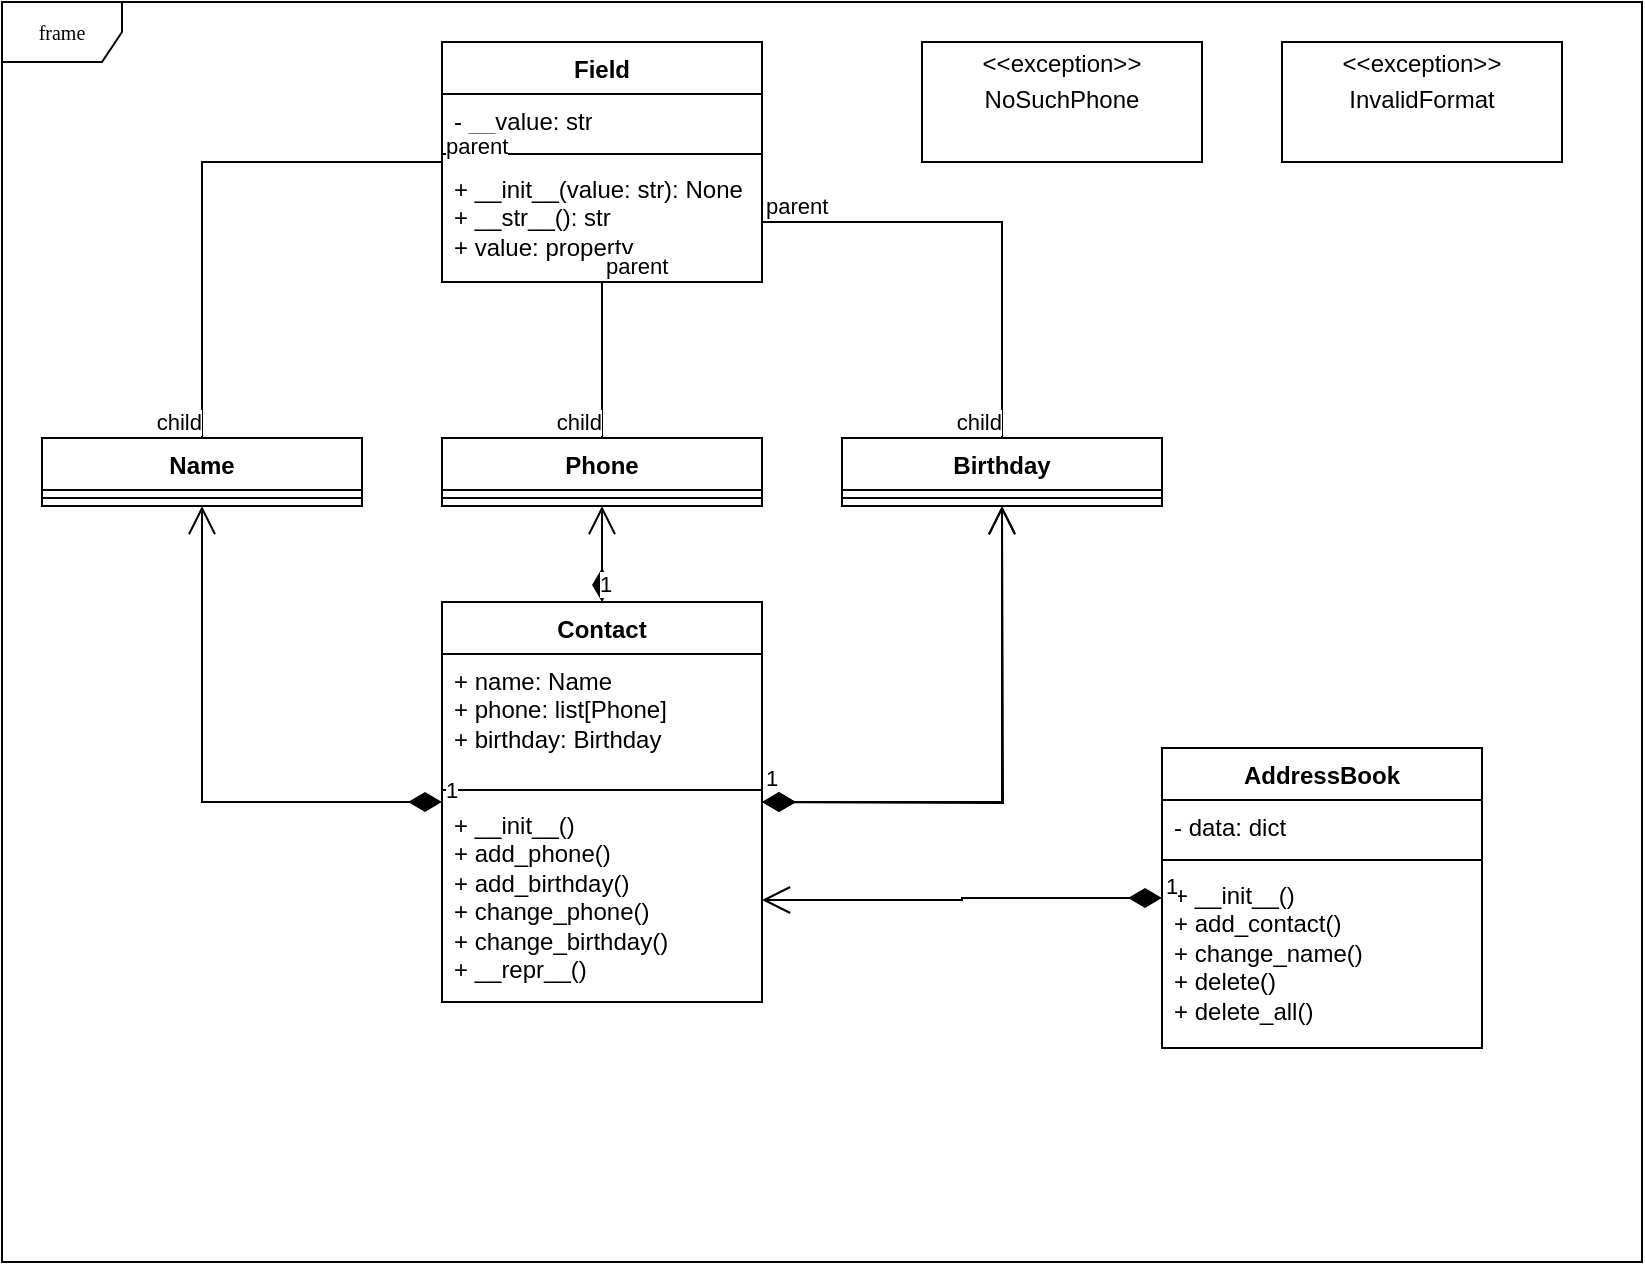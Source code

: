 <mxfile version="21.8.2" type="github">
  <diagram name="Page-1" id="c4acf3e9-155e-7222-9cf6-157b1a14988f">
    <mxGraphModel dx="844" dy="465" grid="1" gridSize="10" guides="1" tooltips="1" connect="1" arrows="1" fold="1" page="1" pageScale="1" pageWidth="850" pageHeight="1100" background="none" math="0" shadow="0">
      <root>
        <mxCell id="0" />
        <mxCell id="1" parent="0" />
        <mxCell id="17acba5748e5396b-1" value="frame" style="shape=umlFrame;whiteSpace=wrap;html=1;rounded=0;shadow=0;comic=0;labelBackgroundColor=none;strokeWidth=1;fontFamily=Verdana;fontSize=10;align=center;" parent="1" vertex="1">
          <mxGeometry x="20" y="20" width="820" height="630" as="geometry" />
        </mxCell>
        <mxCell id="5d2195bd80daf111-27" style="edgeStyle=orthogonalEdgeStyle;rounded=0;html=1;exitX=1;exitY=0.75;dashed=1;labelBackgroundColor=none;startFill=0;endArrow=open;endFill=0;endSize=10;fontFamily=Verdana;fontSize=10;" parent="1" source="5d2195bd80daf111-19" edge="1">
          <mxGeometry relative="1" as="geometry">
            <Array as="points">
              <mxPoint x="320" y="375" />
              <mxPoint x="320" y="440" />
            </Array>
            <mxPoint x="380" y="440.034" as="targetPoint" />
          </mxGeometry>
        </mxCell>
        <mxCell id="5d2195bd80daf111-28" style="edgeStyle=orthogonalEdgeStyle;rounded=0;html=1;dashed=1;labelBackgroundColor=none;startFill=0;endArrow=open;endFill=0;endSize=10;fontFamily=Verdana;fontSize=10;" parent="1" target="5d2195bd80daf111-14" edge="1">
          <mxGeometry relative="1" as="geometry">
            <Array as="points">
              <mxPoint x="320" y="490" />
              <mxPoint x="320" y="460" />
            </Array>
            <mxPoint x="250" y="490.034" as="sourcePoint" />
          </mxGeometry>
        </mxCell>
        <mxCell id="5d2195bd80daf111-29" style="edgeStyle=orthogonalEdgeStyle;rounded=0;html=1;dashed=1;labelBackgroundColor=none;startFill=0;endArrow=open;endFill=0;endSize=10;fontFamily=Verdana;fontSize=10;" parent="1" target="5d2195bd80daf111-13" edge="1">
          <mxGeometry relative="1" as="geometry">
            <mxPoint x="250" y="520" as="sourcePoint" />
          </mxGeometry>
        </mxCell>
        <mxCell id="AjHawUSxORkVCxMVcLUR-18" value="Field" style="swimlane;fontStyle=1;align=center;verticalAlign=top;childLayout=stackLayout;horizontal=1;startSize=26;horizontalStack=0;resizeParent=1;resizeParentMax=0;resizeLast=0;collapsible=1;marginBottom=0;whiteSpace=wrap;html=1;" vertex="1" parent="1">
          <mxGeometry x="240" y="40" width="160" height="120" as="geometry" />
        </mxCell>
        <mxCell id="AjHawUSxORkVCxMVcLUR-19" value="- __value: str" style="text;strokeColor=none;fillColor=none;align=left;verticalAlign=top;spacingLeft=4;spacingRight=4;overflow=hidden;rotatable=0;points=[[0,0.5],[1,0.5]];portConstraint=eastwest;whiteSpace=wrap;html=1;" vertex="1" parent="AjHawUSxORkVCxMVcLUR-18">
          <mxGeometry y="26" width="160" height="26" as="geometry" />
        </mxCell>
        <mxCell id="AjHawUSxORkVCxMVcLUR-20" value="" style="line;strokeWidth=1;fillColor=none;align=left;verticalAlign=middle;spacingTop=-1;spacingLeft=3;spacingRight=3;rotatable=0;labelPosition=right;points=[];portConstraint=eastwest;strokeColor=inherit;" vertex="1" parent="AjHawUSxORkVCxMVcLUR-18">
          <mxGeometry y="52" width="160" height="8" as="geometry" />
        </mxCell>
        <mxCell id="AjHawUSxORkVCxMVcLUR-21" value="&lt;div&gt;+ __init__(value: str): None&lt;/div&gt;&lt;div&gt;+ __str__(): str&lt;/div&gt;&lt;div&gt;+ value: property&lt;/div&gt;" style="text;strokeColor=none;fillColor=none;align=left;verticalAlign=top;spacingLeft=4;spacingRight=4;overflow=hidden;rotatable=0;points=[[0,0.5],[1,0.5]];portConstraint=eastwest;whiteSpace=wrap;html=1;" vertex="1" parent="AjHawUSxORkVCxMVcLUR-18">
          <mxGeometry y="60" width="160" height="60" as="geometry" />
        </mxCell>
        <mxCell id="AjHawUSxORkVCxMVcLUR-41" value="&lt;p style=&quot;margin:0px;margin-top:4px;text-align:center;&quot;&gt;&amp;lt;&amp;lt;exception&amp;gt;&amp;gt;&lt;br&gt;&lt;/p&gt;&lt;p style=&quot;margin:0px;margin-top:4px;text-align:center;&quot;&gt;NoSuchPhone&lt;/p&gt;" style="verticalAlign=top;align=left;overflow=fill;fontSize=12;fontFamily=Helvetica;html=1;whiteSpace=wrap;" vertex="1" parent="1">
          <mxGeometry x="480" y="40" width="140" height="60" as="geometry" />
        </mxCell>
        <mxCell id="AjHawUSxORkVCxMVcLUR-42" value="&lt;p style=&quot;margin:0px;margin-top:4px;text-align:center;&quot;&gt;&amp;lt;&amp;lt;exception&amp;gt;&amp;gt;&lt;br&gt;&lt;/p&gt;&lt;p style=&quot;margin:0px;margin-top:4px;text-align:center;&quot;&gt;InvalidFormat&lt;/p&gt;" style="verticalAlign=top;align=left;overflow=fill;fontSize=12;fontFamily=Helvetica;html=1;whiteSpace=wrap;" vertex="1" parent="1">
          <mxGeometry x="660" y="40" width="140" height="60" as="geometry" />
        </mxCell>
        <mxCell id="AjHawUSxORkVCxMVcLUR-43" value="Contact" style="swimlane;fontStyle=1;align=center;verticalAlign=top;childLayout=stackLayout;horizontal=1;startSize=26;horizontalStack=0;resizeParent=1;resizeParentMax=0;resizeLast=0;collapsible=1;marginBottom=0;whiteSpace=wrap;html=1;" vertex="1" parent="1">
          <mxGeometry x="240" y="320" width="160" height="200" as="geometry" />
        </mxCell>
        <mxCell id="AjHawUSxORkVCxMVcLUR-44" value="&lt;div&gt;+ name: Name&lt;/div&gt;&lt;div&gt;+ phone: list[Phone]&lt;/div&gt;&lt;div&gt;+ birthday: Birthday&lt;/div&gt;&lt;div&gt;&lt;/div&gt;" style="text;strokeColor=none;fillColor=none;align=left;verticalAlign=top;spacingLeft=4;spacingRight=4;overflow=hidden;rotatable=0;points=[[0,0.5],[1,0.5]];portConstraint=eastwest;whiteSpace=wrap;html=1;" vertex="1" parent="AjHawUSxORkVCxMVcLUR-43">
          <mxGeometry y="26" width="160" height="64" as="geometry" />
        </mxCell>
        <mxCell id="AjHawUSxORkVCxMVcLUR-45" value="" style="line;strokeWidth=1;fillColor=none;align=left;verticalAlign=middle;spacingTop=-1;spacingLeft=3;spacingRight=3;rotatable=0;labelPosition=right;points=[];portConstraint=eastwest;strokeColor=inherit;" vertex="1" parent="AjHawUSxORkVCxMVcLUR-43">
          <mxGeometry y="90" width="160" height="8" as="geometry" />
        </mxCell>
        <mxCell id="AjHawUSxORkVCxMVcLUR-46" value="&lt;div&gt;&lt;div&gt;+ __init__()&lt;/div&gt;&lt;div&gt;+ add_phone()&lt;/div&gt;&lt;div&gt;+ add_birthday()&lt;/div&gt;&lt;div&gt;+ change_phone()&lt;/div&gt;&lt;div&gt;+ change_birthday()&lt;/div&gt;&lt;div&gt;+ __repr__()&lt;/div&gt;&lt;/div&gt;" style="text;strokeColor=none;fillColor=none;align=left;verticalAlign=top;spacingLeft=4;spacingRight=4;overflow=hidden;rotatable=0;points=[[0,0.5],[1,0.5]];portConstraint=eastwest;whiteSpace=wrap;html=1;" vertex="1" parent="AjHawUSxORkVCxMVcLUR-43">
          <mxGeometry y="98" width="160" height="102" as="geometry" />
        </mxCell>
        <mxCell id="AjHawUSxORkVCxMVcLUR-55" value="Birthday" style="swimlane;fontStyle=1;align=center;verticalAlign=top;childLayout=stackLayout;horizontal=1;startSize=26;horizontalStack=0;resizeParent=1;resizeParentMax=0;resizeLast=0;collapsible=1;marginBottom=0;whiteSpace=wrap;html=1;" vertex="1" parent="1">
          <mxGeometry x="440" y="238" width="160" height="34" as="geometry" />
        </mxCell>
        <mxCell id="AjHawUSxORkVCxMVcLUR-57" value="" style="line;strokeWidth=1;fillColor=none;align=left;verticalAlign=middle;spacingTop=-1;spacingLeft=3;spacingRight=3;rotatable=0;labelPosition=right;points=[];portConstraint=eastwest;strokeColor=inherit;" vertex="1" parent="AjHawUSxORkVCxMVcLUR-55">
          <mxGeometry y="26" width="160" height="8" as="geometry" />
        </mxCell>
        <mxCell id="AjHawUSxORkVCxMVcLUR-59" value="Phone" style="swimlane;fontStyle=1;align=center;verticalAlign=top;childLayout=stackLayout;horizontal=1;startSize=26;horizontalStack=0;resizeParent=1;resizeParentMax=0;resizeLast=0;collapsible=1;marginBottom=0;whiteSpace=wrap;html=1;" vertex="1" parent="1">
          <mxGeometry x="240" y="238" width="160" height="34" as="geometry" />
        </mxCell>
        <mxCell id="AjHawUSxORkVCxMVcLUR-61" value="" style="line;strokeWidth=1;fillColor=none;align=left;verticalAlign=middle;spacingTop=-1;spacingLeft=3;spacingRight=3;rotatable=0;labelPosition=right;points=[];portConstraint=eastwest;strokeColor=inherit;" vertex="1" parent="AjHawUSxORkVCxMVcLUR-59">
          <mxGeometry y="26" width="160" height="8" as="geometry" />
        </mxCell>
        <mxCell id="AjHawUSxORkVCxMVcLUR-63" value="Name" style="swimlane;fontStyle=1;align=center;verticalAlign=top;childLayout=stackLayout;horizontal=1;startSize=26;horizontalStack=0;resizeParent=1;resizeParentMax=0;resizeLast=0;collapsible=1;marginBottom=0;whiteSpace=wrap;html=1;" vertex="1" parent="1">
          <mxGeometry x="40" y="238" width="160" height="34" as="geometry" />
        </mxCell>
        <mxCell id="AjHawUSxORkVCxMVcLUR-65" value="" style="line;strokeWidth=1;fillColor=none;align=left;verticalAlign=middle;spacingTop=-1;spacingLeft=3;spacingRight=3;rotatable=0;labelPosition=right;points=[];portConstraint=eastwest;strokeColor=inherit;" vertex="1" parent="AjHawUSxORkVCxMVcLUR-63">
          <mxGeometry y="26" width="160" height="8" as="geometry" />
        </mxCell>
        <mxCell id="AjHawUSxORkVCxMVcLUR-74" value="" style="endArrow=none;html=1;edgeStyle=orthogonalEdgeStyle;rounded=0;" edge="1" parent="1" source="AjHawUSxORkVCxMVcLUR-21" target="AjHawUSxORkVCxMVcLUR-55">
          <mxGeometry relative="1" as="geometry">
            <mxPoint x="340" y="190" as="sourcePoint" />
            <mxPoint x="500" y="190" as="targetPoint" />
          </mxGeometry>
        </mxCell>
        <mxCell id="AjHawUSxORkVCxMVcLUR-75" value="parent" style="edgeLabel;resizable=0;html=1;align=left;verticalAlign=bottom;" connectable="0" vertex="1" parent="AjHawUSxORkVCxMVcLUR-74">
          <mxGeometry x="-1" relative="1" as="geometry" />
        </mxCell>
        <mxCell id="AjHawUSxORkVCxMVcLUR-76" value="child" style="edgeLabel;resizable=0;html=1;align=right;verticalAlign=bottom;" connectable="0" vertex="1" parent="AjHawUSxORkVCxMVcLUR-74">
          <mxGeometry x="1" relative="1" as="geometry" />
        </mxCell>
        <mxCell id="AjHawUSxORkVCxMVcLUR-82" value="AddressBook" style="swimlane;fontStyle=1;align=center;verticalAlign=top;childLayout=stackLayout;horizontal=1;startSize=26;horizontalStack=0;resizeParent=1;resizeParentMax=0;resizeLast=0;collapsible=1;marginBottom=0;whiteSpace=wrap;html=1;" vertex="1" parent="1">
          <mxGeometry x="600" y="393" width="160" height="150" as="geometry" />
        </mxCell>
        <mxCell id="AjHawUSxORkVCxMVcLUR-83" value="- data: dict" style="text;strokeColor=none;fillColor=none;align=left;verticalAlign=top;spacingLeft=4;spacingRight=4;overflow=hidden;rotatable=0;points=[[0,0.5],[1,0.5]];portConstraint=eastwest;whiteSpace=wrap;html=1;" vertex="1" parent="AjHawUSxORkVCxMVcLUR-82">
          <mxGeometry y="26" width="160" height="26" as="geometry" />
        </mxCell>
        <mxCell id="AjHawUSxORkVCxMVcLUR-84" value="" style="line;strokeWidth=1;fillColor=none;align=left;verticalAlign=middle;spacingTop=-1;spacingLeft=3;spacingRight=3;rotatable=0;labelPosition=right;points=[];portConstraint=eastwest;strokeColor=inherit;" vertex="1" parent="AjHawUSxORkVCxMVcLUR-82">
          <mxGeometry y="52" width="160" height="8" as="geometry" />
        </mxCell>
        <mxCell id="AjHawUSxORkVCxMVcLUR-85" value="&lt;div&gt;&lt;div&gt;+ __init__()&lt;/div&gt;&lt;div&gt;+ add_contact()&lt;/div&gt;&lt;div&gt;+ change_name()&lt;/div&gt;&lt;div&gt;+ delete()&lt;/div&gt;&lt;div&gt;+ delete_all()&lt;/div&gt;&lt;/div&gt;" style="text;strokeColor=none;fillColor=none;align=left;verticalAlign=top;spacingLeft=4;spacingRight=4;overflow=hidden;rotatable=0;points=[[0,0.5],[1,0.5]];portConstraint=eastwest;whiteSpace=wrap;html=1;" vertex="1" parent="AjHawUSxORkVCxMVcLUR-82">
          <mxGeometry y="60" width="160" height="90" as="geometry" />
        </mxCell>
        <mxCell id="AjHawUSxORkVCxMVcLUR-86" value="" style="endArrow=none;html=1;edgeStyle=orthogonalEdgeStyle;rounded=0;" edge="1" parent="1" source="AjHawUSxORkVCxMVcLUR-18" target="AjHawUSxORkVCxMVcLUR-59">
          <mxGeometry relative="1" as="geometry">
            <mxPoint x="590" y="350" as="sourcePoint" />
            <mxPoint x="750" y="458" as="targetPoint" />
          </mxGeometry>
        </mxCell>
        <mxCell id="AjHawUSxORkVCxMVcLUR-87" value="parent" style="edgeLabel;resizable=0;html=1;align=left;verticalAlign=bottom;" connectable="0" vertex="1" parent="AjHawUSxORkVCxMVcLUR-86">
          <mxGeometry x="-1" relative="1" as="geometry" />
        </mxCell>
        <mxCell id="AjHawUSxORkVCxMVcLUR-88" value="child" style="edgeLabel;resizable=0;html=1;align=right;verticalAlign=bottom;" connectable="0" vertex="1" parent="AjHawUSxORkVCxMVcLUR-86">
          <mxGeometry x="1" relative="1" as="geometry" />
        </mxCell>
        <mxCell id="AjHawUSxORkVCxMVcLUR-92" value="" style="endArrow=none;html=1;edgeStyle=orthogonalEdgeStyle;rounded=0;" edge="1" parent="1" source="AjHawUSxORkVCxMVcLUR-18" target="AjHawUSxORkVCxMVcLUR-63">
          <mxGeometry relative="1" as="geometry">
            <mxPoint x="330" y="170" as="sourcePoint" />
            <mxPoint x="330" y="248" as="targetPoint" />
          </mxGeometry>
        </mxCell>
        <mxCell id="AjHawUSxORkVCxMVcLUR-93" value="parent" style="edgeLabel;resizable=0;html=1;align=left;verticalAlign=bottom;" connectable="0" vertex="1" parent="AjHawUSxORkVCxMVcLUR-92">
          <mxGeometry x="-1" relative="1" as="geometry" />
        </mxCell>
        <mxCell id="AjHawUSxORkVCxMVcLUR-94" value="child" style="edgeLabel;resizable=0;html=1;align=right;verticalAlign=bottom;" connectable="0" vertex="1" parent="AjHawUSxORkVCxMVcLUR-92">
          <mxGeometry x="1" relative="1" as="geometry" />
        </mxCell>
        <mxCell id="AjHawUSxORkVCxMVcLUR-96" value="1" style="endArrow=open;html=1;endSize=12;startArrow=diamondThin;startSize=14;startFill=1;edgeStyle=orthogonalEdgeStyle;align=left;verticalAlign=bottom;rounded=0;" edge="1" parent="1" source="AjHawUSxORkVCxMVcLUR-43" target="AjHawUSxORkVCxMVcLUR-55">
          <mxGeometry x="-1" y="3" relative="1" as="geometry">
            <mxPoint x="380" y="410" as="sourcePoint" />
            <mxPoint x="540" y="410" as="targetPoint" />
          </mxGeometry>
        </mxCell>
        <mxCell id="AjHawUSxORkVCxMVcLUR-97" value="1" style="endArrow=open;html=1;endSize=12;startArrow=diamondThin;startSize=14;startFill=1;edgeStyle=orthogonalEdgeStyle;align=left;verticalAlign=bottom;rounded=0;" edge="1" parent="1">
          <mxGeometry x="-1" y="3" relative="1" as="geometry">
            <mxPoint x="400" y="420" as="sourcePoint" />
            <mxPoint x="520" y="272" as="targetPoint" />
          </mxGeometry>
        </mxCell>
        <mxCell id="AjHawUSxORkVCxMVcLUR-98" value="1" style="endArrow=open;html=1;endSize=12;startArrow=diamondThin;startSize=14;startFill=1;edgeStyle=orthogonalEdgeStyle;align=left;verticalAlign=bottom;rounded=0;" edge="1" parent="1" source="AjHawUSxORkVCxMVcLUR-43" target="AjHawUSxORkVCxMVcLUR-63">
          <mxGeometry x="-1" y="3" relative="1" as="geometry">
            <mxPoint x="90" y="430" as="sourcePoint" />
            <mxPoint x="210" y="282" as="targetPoint" />
          </mxGeometry>
        </mxCell>
        <mxCell id="AjHawUSxORkVCxMVcLUR-99" value="1" style="endArrow=open;html=1;endSize=12;startArrow=diamondThin;startSize=14;startFill=1;edgeStyle=orthogonalEdgeStyle;align=left;verticalAlign=bottom;rounded=0;" edge="1" parent="1" source="AjHawUSxORkVCxMVcLUR-43" target="AjHawUSxORkVCxMVcLUR-59">
          <mxGeometry x="-1" y="3" relative="1" as="geometry">
            <mxPoint x="100" y="440" as="sourcePoint" />
            <mxPoint x="130" y="282" as="targetPoint" />
          </mxGeometry>
        </mxCell>
        <mxCell id="AjHawUSxORkVCxMVcLUR-100" value="1" style="endArrow=open;html=1;endSize=12;startArrow=diamondThin;startSize=14;startFill=1;edgeStyle=orthogonalEdgeStyle;align=left;verticalAlign=bottom;rounded=0;" edge="1" parent="1" source="AjHawUSxORkVCxMVcLUR-82" target="AjHawUSxORkVCxMVcLUR-46">
          <mxGeometry x="-1" y="3" relative="1" as="geometry">
            <mxPoint x="380" y="410" as="sourcePoint" />
            <mxPoint x="540" y="410" as="targetPoint" />
          </mxGeometry>
        </mxCell>
      </root>
    </mxGraphModel>
  </diagram>
</mxfile>
